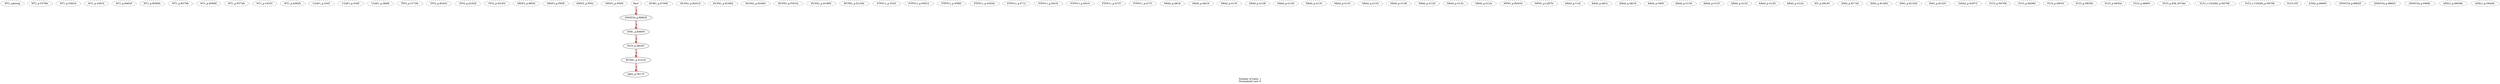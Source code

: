 digraph T {
	label="Number of trees: 1\nNormalized cost: 0"
	88 [style=dashed, label="WT1_splicing"]
	87 [style=dashed, label="WT1_p.V379fs"]
	86 [style=dashed, label="WT1_p.S381fs"]
	85 [style=dashed, label="WT1_p.S381X"]
	84 [style=dashed, label="WT1_p.R462P"]
	83 [style=dashed, label="WT1_p.R380fs"]
	82 [style=dashed, label="WT1_p.R370fs"]
	81 [style=dashed, label="WT1_p.R369X"]
	80 [style=dashed, label="WT1_p.P372fs"]
	79 [style=dashed, label="WT1_p.C453Y"]
	78 [style=dashed, label="WT1_p.A382fs"]
	77 [style=dashed, label="U2AF1_p.S34Y"]
	76 [style=dashed, label="U2AF1_p.S34F"]
	75 [style=dashed, label="U2AF1_p.Q84R"]
	74 [style=dashed, label="TP53_p.V172fs"]
	73 [style=dashed, label="TP53_p.R202C"]
	72 [style=dashed, label="TP53_p.Q192X"]
	71 [style=dashed, label="TP53_p.N235S"]
	70 [style=dashed, label="SRSF2_p.R95H"]
	69 [style=dashed, label="SRSF2_p.P95R"]
	68 [style=dashed, label="SRSF2_p.P95L"]
	67 [style=dashed, label="SRSF2_p.P95H"]
	66 [label="SFB1_p.K666N"]
	65 [style=dashed, label="SF3B1_p.K700E"]
	64 [style=dashed, label="Root"]
	63 [label="RUNX1_p.S141fs"]
	62 [style=dashed, label="RUNX1_p.R201Q"]
	61 [style=dashed, label="RUNX1_p.R166Q"]
	60 [style=dashed, label="RUNX1_p.R166G"]
	59 [style=dashed, label="RUNX1_p.P301fs"]
	58 [style=dashed, label="RUNX1_p.D198N"]
	57 [style=dashed, label="RUNX1_p.D123fs"]
	56 [style=dashed, label="PTPN11_p.T52N"]
	55 [style=dashed, label="PTPN11_p.P491S"]
	54 [style=dashed, label="PTPN11_p.N58D"]
	53 [style=dashed, label="PTPN11_p.G503A"]
	52 [style=dashed, label="PTPN11_p.F71L"]
	51 [style=dashed, label="PTPN11_p.D61H"]
	50 [style=dashed, label="PTPN11_p.D61A"]
	49 [style=dashed, label="PTPN11_p.A72V"]
	48 [style=dashed, label="PTPN11_p.A72T"]
	47 [style=dashed, label="NRAS_p.Q61K"]
	46 [style=dashed, label="NRAS_p.Q61H"]
	45 [style=dashed, label="NRAS_p.G13V"]
	44 [style=dashed, label="NRAS_p.G13R"]
	43 [style=dashed, label="NRAS_p.G13D"]
	42 [style=dashed, label="NRAS_p.G13C"]
	41 [style=dashed, label="NRAS_p.G12V"]
	40 [style=dashed, label="NRAS_p.G12S"]
	39 [style=dashed, label="NRAS_p.G12R"]
	38 [style=dashed, label="NRAS_p.G12D"]
	37 [style=dashed, label="NRAS_p.G12C"]
	36 [style=dashed, label="NRAS_p.G12A"]
	35 [style=dashed, label="NPM1_p.R291fs"]
	34 [style=dashed, label="NPM1_p.L287fs"]
	33 [style=dashed, label="KRAS_p.V14I"]
	32 [style=dashed, label="KRAS_p.Q61L"]
	31 [style=dashed, label="KRAS_p.Q61H"]
	30 [style=dashed, label="KRAS_p.G60V"]
	29 [style=dashed, label="KRAS_p.G13D"]
	28 [style=dashed, label="KRAS_p.G12V"]
	27 [style=dashed, label="KRAS_p.G12S"]
	26 [style=dashed, label="KRAS_p.G12D"]
	25 [style=dashed, label="KRAS_p.G12A"]
	24 [style=dashed, label="KIT_p.D816V"]
	23 [label="JAK2_p.V617F"]
	22 [style=dashed, label="IDH2_p.R172K"]
	21 [style=dashed, label="IDH2_p.R140Q"]
	20 [style=dashed, label="IDH1_p.R132H"]
	19 [style=dashed, label="IDH1_p.R132C"]
	18 [style=dashed, label="GATA2_p.N297S"]
	17 [style=dashed, label="FLT3_p.N676K"]
	16 [style=dashed, label="FLT3_p.D839G"]
	15 [style=dashed, label="FLT3_p.D835Y"]
	14 [label="FLT3_p.D835V"]
	13 [style=dashed, label="FLT3_p.D835E"]
	12 [style=dashed, label="FLT3_p.D835A"]
	11 [style=dashed, label="FLT3_p.A680V"]
	10 [style=dashed, label="FLT3_p.836_837del"]
	9 [style=dashed, label="FLT3_c.C2028G_p.N676K"]
	8 [style=dashed, label="FLT3_c.C2028A_p.N676K"]
	7 [style=dashed, label="FLT3-ITD"]
	6 [style=dashed, label="EZH2_p.H680Y"]
	5 [style=dashed, label="DNMT3A_p.R882P"]
	4 [label="DNMT3A_p.R882H"]
	3 [style=dashed, label="DNMT3A_p.R882C"]
	2 [style=dashed, label="DNMT3A_p.F868L"]
	1 [style=dashed, label="ASXL1_p.H630fs"]
	0 [style=dashed, label="ASXL1_p.G642fs"]
	66 -> 14 [label="1",penwidth=3,color=red]
	64 -> 4 [label="1",penwidth=3,color=red]
	63 -> 23 [label="1",penwidth=3,color=red]
	14 -> 63 [label="1",penwidth=3,color=red]
	4 -> 66 [label="1",penwidth=3,color=red]
}

